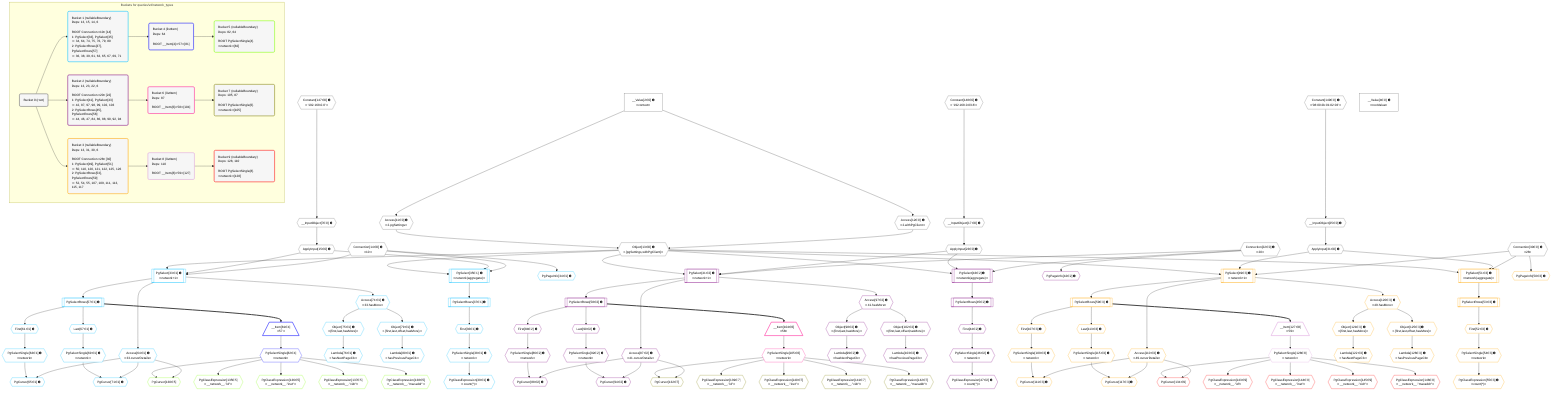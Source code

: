 %%{init: {'themeVariables': { 'fontSize': '12px'}}}%%
graph TD
    classDef path fill:#eee,stroke:#000,color:#000
    classDef plan fill:#fff,stroke-width:1px,color:#000
    classDef itemplan fill:#fff,stroke-width:2px,color:#000
    classDef unbatchedplan fill:#dff,stroke-width:1px,color:#000
    classDef sideeffectplan fill:#fcc,stroke-width:2px,color:#000
    classDef bucket fill:#f6f6f6,color:#000,stroke-width:2px,text-align:left

    subgraph "Buckets for queries/v4/network_types"
    Bucket0("Bucket 0 (root)"):::bucket
    Bucket1("Bucket 1 (nullableBoundary)<br />Deps: 13, 15, 14, 6<br /><br />ROOT Connectionᐸ10ᐳ[14]<br />1: PgSelect[33], PgSelect[35]<br />ᐳ: 34, 64, 74, 75, 76, 79, 80<br />2: PgSelectRows[37], PgSelectRows[57]<br />ᐳ: 36, 38, 39, 61, 63, 65, 67, 69, 71"):::bucket
    Bucket2("Bucket 2 (nullableBoundary)<br />Deps: 13, 23, 22, 6<br /><br />ROOT Connectionᐸ20ᐳ[22]<br />1: PgSelect[41], PgSelect[43]<br />ᐳ: 42, 87, 97, 98, 99, 102, 103<br />2: PgSelectRows[45], PgSelectRows[58]<br />ᐳ: 44, 46, 47, 84, 86, 88, 90, 92, 94"):::bucket
    Bucket3("Bucket 3 (nullableBoundary)<br />Deps: 13, 31, 30, 6<br /><br />ROOT Connectionᐸ28ᐳ[30]<br />1: PgSelect[49], PgSelect[51]<br />ᐳ: 50, 110, 120, 121, 122, 125, 126<br />2: PgSelectRows[53], PgSelectRows[59]<br />ᐳ: 52, 54, 55, 107, 109, 111, 113, 115, 117"):::bucket
    Bucket4("Bucket 4 (listItem)<br />Deps: 64<br /><br />ROOT __Item{4}ᐸ57ᐳ[81]"):::bucket
    Bucket5("Bucket 5 (nullableBoundary)<br />Deps: 82, 64<br /><br />ROOT PgSelectSingle{4}ᐸnetworkᐳ[82]"):::bucket
    Bucket6("Bucket 6 (listItem)<br />Deps: 87<br /><br />ROOT __Item{6}ᐸ58ᐳ[104]"):::bucket
    Bucket7("Bucket 7 (nullableBoundary)<br />Deps: 105, 87<br /><br />ROOT PgSelectSingle{6}ᐸnetworkᐳ[105]"):::bucket
    Bucket8("Bucket 8 (listItem)<br />Deps: 110<br /><br />ROOT __Item{8}ᐸ59ᐳ[127]"):::bucket
    Bucket9("Bucket 9 (nullableBoundary)<br />Deps: 128, 110<br /><br />ROOT PgSelectSingle{8}ᐸnetworkᐳ[128]"):::bucket
    end
    Bucket0 --> Bucket1 & Bucket2 & Bucket3
    Bucket1 --> Bucket4
    Bucket2 --> Bucket6
    Bucket3 --> Bucket8
    Bucket4 --> Bucket5
    Bucket6 --> Bucket7
    Bucket8 --> Bucket9

    %% plan dependencies
    __InputObject7{{"__InputObject[7∈0] ➊"}}:::plan
    Constant147{{"Constant[147∈0] ➊<br />ᐸ'192.168.0.0'ᐳ"}}:::plan
    Constant147 --> __InputObject7
    Object13{{"Object[13∈0] ➊<br />ᐸ{pgSettings,withPgClient}ᐳ"}}:::plan
    Access11{{"Access[11∈0] ➊<br />ᐸ2.pgSettingsᐳ"}}:::plan
    Access12{{"Access[12∈0] ➊<br />ᐸ2.withPgClientᐳ"}}:::plan
    Access11 & Access12 --> Object13
    __InputObject17{{"__InputObject[17∈0] ➊"}}:::plan
    Constant148{{"Constant[148∈0] ➊<br />ᐸ'192.168.0.0/16'ᐳ"}}:::plan
    Constant148 --> __InputObject17
    __InputObject25{{"__InputObject[25∈0] ➊"}}:::plan
    Constant149{{"Constant[149∈0] ➊<br />ᐸ'08:00:2b:01:02:03'ᐳ"}}:::plan
    Constant149 --> __InputObject25
    __Value2["__Value[2∈0] ➊<br />ᐸcontextᐳ"]:::plan
    __Value2 --> Access11
    __Value2 --> Access12
    ApplyInput15{{"ApplyInput[15∈0] ➊"}}:::plan
    __InputObject7 --> ApplyInput15
    ApplyInput23{{"ApplyInput[23∈0] ➊"}}:::plan
    __InputObject17 --> ApplyInput23
    ApplyInput31{{"ApplyInput[31∈0] ➊"}}:::plan
    __InputObject25 --> ApplyInput31
    __Value4["__Value[4∈0] ➊<br />ᐸrootValueᐳ"]:::plan
    Connection14{{"Connection[14∈0] ➊<br />ᐸ10ᐳ"}}:::plan
    Connection22{{"Connection[22∈0] ➊<br />ᐸ20ᐳ"}}:::plan
    Connection30{{"Connection[30∈0] ➊<br />ᐸ28ᐳ"}}:::plan
    Object79{{"Object[79∈1] ➊<br />ᐸ{first,last,offset,hasMore}ᐳ"}}:::plan
    Access74{{"Access[74∈1] ➊<br />ᐸ33.hasMoreᐳ"}}:::plan
    Access74 --> Object79
    PgSelect33[["PgSelect[33∈1] ➊<br />ᐸnetwork+1ᐳ"]]:::plan
    Object13 & ApplyInput15 & Connection14 --> PgSelect33
    PgSelect35[["PgSelect[35∈1] ➊<br />ᐸnetwork(aggregate)ᐳ"]]:::plan
    Object13 & ApplyInput15 & Connection14 --> PgSelect35
    Object75{{"Object[75∈1] ➊<br />ᐸ{first,last,hasMore}ᐳ"}}:::plan
    Access74 --> Object75
    PgCursor65{{"PgCursor[65∈1] ➊"}}:::plan
    PgSelectSingle63{{"PgSelectSingle[63∈1] ➊<br />ᐸnetworkᐳ"}}:::plan
    Access64{{"Access[64∈1] ➊<br />ᐸ33.cursorDetailsᐳ"}}:::plan
    PgSelectSingle63 & Access64 --> PgCursor65
    PgCursor71{{"PgCursor[71∈1] ➊"}}:::plan
    PgSelectSingle69{{"PgSelectSingle[69∈1] ➊<br />ᐸnetworkᐳ"}}:::plan
    PgSelectSingle69 & Access64 --> PgCursor71
    PgPageInfo34{{"PgPageInfo[34∈1] ➊"}}:::plan
    Connection14 --> PgPageInfo34
    First36{{"First[36∈1] ➊"}}:::plan
    PgSelectRows37[["PgSelectRows[37∈1] ➊"]]:::plan
    PgSelectRows37 --> First36
    PgSelect35 --> PgSelectRows37
    PgSelectSingle38{{"PgSelectSingle[38∈1] ➊<br />ᐸnetworkᐳ"}}:::plan
    First36 --> PgSelectSingle38
    PgClassExpression39{{"PgClassExpression[39∈1] ➊<br />ᐸcount(*)ᐳ"}}:::plan
    PgSelectSingle38 --> PgClassExpression39
    PgSelectRows57[["PgSelectRows[57∈1] ➊"]]:::plan
    PgSelect33 --> PgSelectRows57
    First61{{"First[61∈1] ➊"}}:::plan
    PgSelectRows57 --> First61
    First61 --> PgSelectSingle63
    PgSelect33 --> Access64
    Last67{{"Last[67∈1] ➊"}}:::plan
    PgSelectRows57 --> Last67
    Last67 --> PgSelectSingle69
    PgSelect33 --> Access74
    Lambda76{{"Lambda[76∈1] ➊<br />ᐸhasNextPageCbᐳ"}}:::plan
    Object75 --> Lambda76
    Lambda80{{"Lambda[80∈1] ➊<br />ᐸhasPreviousPageCbᐳ"}}:::plan
    Object79 --> Lambda80
    __Item81[/"__Item[81∈4]<br />ᐸ57ᐳ"\]:::itemplan
    PgSelectRows57 ==> __Item81
    PgSelectSingle82{{"PgSelectSingle[82∈4]<br />ᐸnetworkᐳ"}}:::plan
    __Item81 --> PgSelectSingle82
    PgCursor130{{"PgCursor[130∈5]"}}:::plan
    PgSelectSingle82 & Access64 --> PgCursor130
    PgClassExpression135{{"PgClassExpression[135∈5]<br />ᐸ__network__.”id”ᐳ"}}:::plan
    PgSelectSingle82 --> PgClassExpression135
    PgClassExpression136{{"PgClassExpression[136∈5]<br />ᐸ__network__.”inet”ᐳ"}}:::plan
    PgSelectSingle82 --> PgClassExpression136
    PgClassExpression137{{"PgClassExpression[137∈5]<br />ᐸ__network__.”cidr”ᐳ"}}:::plan
    PgSelectSingle82 --> PgClassExpression137
    PgClassExpression138{{"PgClassExpression[138∈5]<br />ᐸ__network__.”macaddr”ᐳ"}}:::plan
    PgSelectSingle82 --> PgClassExpression138
    Object102{{"Object[102∈2] ➊<br />ᐸ{first,last,offset,hasMore}ᐳ"}}:::plan
    Access97{{"Access[97∈2] ➊<br />ᐸ41.hasMoreᐳ"}}:::plan
    Access97 --> Object102
    PgSelect41[["PgSelect[41∈2] ➊<br />ᐸnetwork+1ᐳ"]]:::plan
    Object13 & ApplyInput23 & Connection22 --> PgSelect41
    PgSelect43[["PgSelect[43∈2] ➊<br />ᐸnetwork(aggregate)ᐳ"]]:::plan
    Object13 & ApplyInput23 & Connection22 --> PgSelect43
    Object98{{"Object[98∈2] ➊<br />ᐸ{first,last,hasMore}ᐳ"}}:::plan
    Access97 --> Object98
    PgCursor88{{"PgCursor[88∈2] ➊"}}:::plan
    PgSelectSingle86{{"PgSelectSingle[86∈2] ➊<br />ᐸnetworkᐳ"}}:::plan
    Access87{{"Access[87∈2] ➊<br />ᐸ41.cursorDetailsᐳ"}}:::plan
    PgSelectSingle86 & Access87 --> PgCursor88
    PgCursor94{{"PgCursor[94∈2] ➊"}}:::plan
    PgSelectSingle92{{"PgSelectSingle[92∈2] ➊<br />ᐸnetworkᐳ"}}:::plan
    PgSelectSingle92 & Access87 --> PgCursor94
    PgPageInfo42{{"PgPageInfo[42∈2] ➊"}}:::plan
    Connection22 --> PgPageInfo42
    First44{{"First[44∈2] ➊"}}:::plan
    PgSelectRows45[["PgSelectRows[45∈2] ➊"]]:::plan
    PgSelectRows45 --> First44
    PgSelect43 --> PgSelectRows45
    PgSelectSingle46{{"PgSelectSingle[46∈2] ➊<br />ᐸnetworkᐳ"}}:::plan
    First44 --> PgSelectSingle46
    PgClassExpression47{{"PgClassExpression[47∈2] ➊<br />ᐸcount(*)ᐳ"}}:::plan
    PgSelectSingle46 --> PgClassExpression47
    PgSelectRows58[["PgSelectRows[58∈2] ➊"]]:::plan
    PgSelect41 --> PgSelectRows58
    First84{{"First[84∈2] ➊"}}:::plan
    PgSelectRows58 --> First84
    First84 --> PgSelectSingle86
    PgSelect41 --> Access87
    Last90{{"Last[90∈2] ➊"}}:::plan
    PgSelectRows58 --> Last90
    Last90 --> PgSelectSingle92
    PgSelect41 --> Access97
    Lambda99{{"Lambda[99∈2] ➊<br />ᐸhasNextPageCbᐳ"}}:::plan
    Object98 --> Lambda99
    Lambda103{{"Lambda[103∈2] ➊<br />ᐸhasPreviousPageCbᐳ"}}:::plan
    Object102 --> Lambda103
    __Item104[/"__Item[104∈6]<br />ᐸ58ᐳ"\]:::itemplan
    PgSelectRows58 ==> __Item104
    PgSelectSingle105{{"PgSelectSingle[105∈6]<br />ᐸnetworkᐳ"}}:::plan
    __Item104 --> PgSelectSingle105
    PgCursor132{{"PgCursor[132∈7]"}}:::plan
    PgSelectSingle105 & Access87 --> PgCursor132
    PgClassExpression139{{"PgClassExpression[139∈7]<br />ᐸ__network__.”id”ᐳ"}}:::plan
    PgSelectSingle105 --> PgClassExpression139
    PgClassExpression140{{"PgClassExpression[140∈7]<br />ᐸ__network__.”inet”ᐳ"}}:::plan
    PgSelectSingle105 --> PgClassExpression140
    PgClassExpression141{{"PgClassExpression[141∈7]<br />ᐸ__network__.”cidr”ᐳ"}}:::plan
    PgSelectSingle105 --> PgClassExpression141
    PgClassExpression142{{"PgClassExpression[142∈7]<br />ᐸ__network__.”macaddr”ᐳ"}}:::plan
    PgSelectSingle105 --> PgClassExpression142
    Object125{{"Object[125∈3] ➊<br />ᐸ{first,last,offset,hasMore}ᐳ"}}:::plan
    Access120{{"Access[120∈3] ➊<br />ᐸ49.hasMoreᐳ"}}:::plan
    Access120 --> Object125
    PgSelect49[["PgSelect[49∈3] ➊<br />ᐸnetwork+1ᐳ"]]:::plan
    Object13 & ApplyInput31 & Connection30 --> PgSelect49
    PgSelect51[["PgSelect[51∈3] ➊<br />ᐸnetwork(aggregate)ᐳ"]]:::plan
    Object13 & ApplyInput31 & Connection30 --> PgSelect51
    Object121{{"Object[121∈3] ➊<br />ᐸ{first,last,hasMore}ᐳ"}}:::plan
    Access120 --> Object121
    PgCursor111{{"PgCursor[111∈3] ➊"}}:::plan
    PgSelectSingle109{{"PgSelectSingle[109∈3] ➊<br />ᐸnetworkᐳ"}}:::plan
    Access110{{"Access[110∈3] ➊<br />ᐸ49.cursorDetailsᐳ"}}:::plan
    PgSelectSingle109 & Access110 --> PgCursor111
    PgCursor117{{"PgCursor[117∈3] ➊"}}:::plan
    PgSelectSingle115{{"PgSelectSingle[115∈3] ➊<br />ᐸnetworkᐳ"}}:::plan
    PgSelectSingle115 & Access110 --> PgCursor117
    PgPageInfo50{{"PgPageInfo[50∈3] ➊"}}:::plan
    Connection30 --> PgPageInfo50
    First52{{"First[52∈3] ➊"}}:::plan
    PgSelectRows53[["PgSelectRows[53∈3] ➊"]]:::plan
    PgSelectRows53 --> First52
    PgSelect51 --> PgSelectRows53
    PgSelectSingle54{{"PgSelectSingle[54∈3] ➊<br />ᐸnetworkᐳ"}}:::plan
    First52 --> PgSelectSingle54
    PgClassExpression55{{"PgClassExpression[55∈3] ➊<br />ᐸcount(*)ᐳ"}}:::plan
    PgSelectSingle54 --> PgClassExpression55
    PgSelectRows59[["PgSelectRows[59∈3] ➊"]]:::plan
    PgSelect49 --> PgSelectRows59
    First107{{"First[107∈3] ➊"}}:::plan
    PgSelectRows59 --> First107
    First107 --> PgSelectSingle109
    PgSelect49 --> Access110
    Last113{{"Last[113∈3] ➊"}}:::plan
    PgSelectRows59 --> Last113
    Last113 --> PgSelectSingle115
    PgSelect49 --> Access120
    Lambda122{{"Lambda[122∈3] ➊<br />ᐸhasNextPageCbᐳ"}}:::plan
    Object121 --> Lambda122
    Lambda126{{"Lambda[126∈3] ➊<br />ᐸhasPreviousPageCbᐳ"}}:::plan
    Object125 --> Lambda126
    __Item127[/"__Item[127∈8]<br />ᐸ59ᐳ"\]:::itemplan
    PgSelectRows59 ==> __Item127
    PgSelectSingle128{{"PgSelectSingle[128∈8]<br />ᐸnetworkᐳ"}}:::plan
    __Item127 --> PgSelectSingle128
    PgCursor134{{"PgCursor[134∈9]"}}:::plan
    PgSelectSingle128 & Access110 --> PgCursor134
    PgClassExpression143{{"PgClassExpression[143∈9]<br />ᐸ__network__.”id”ᐳ"}}:::plan
    PgSelectSingle128 --> PgClassExpression143
    PgClassExpression144{{"PgClassExpression[144∈9]<br />ᐸ__network__.”inet”ᐳ"}}:::plan
    PgSelectSingle128 --> PgClassExpression144
    PgClassExpression145{{"PgClassExpression[145∈9]<br />ᐸ__network__.”cidr”ᐳ"}}:::plan
    PgSelectSingle128 --> PgClassExpression145
    PgClassExpression146{{"PgClassExpression[146∈9]<br />ᐸ__network__.”macaddr”ᐳ"}}:::plan
    PgSelectSingle128 --> PgClassExpression146

    %% define steps
    classDef bucket0 stroke:#696969
    class Bucket0,__Value2,__Value4,__InputObject7,Access11,Access12,Object13,Connection14,ApplyInput15,__InputObject17,Connection22,ApplyInput23,__InputObject25,Connection30,ApplyInput31,Constant147,Constant148,Constant149 bucket0
    classDef bucket1 stroke:#00bfff
    class Bucket1,PgSelect33,PgPageInfo34,PgSelect35,First36,PgSelectRows37,PgSelectSingle38,PgClassExpression39,PgSelectRows57,First61,PgSelectSingle63,Access64,PgCursor65,Last67,PgSelectSingle69,PgCursor71,Access74,Object75,Lambda76,Object79,Lambda80 bucket1
    classDef bucket2 stroke:#7f007f
    class Bucket2,PgSelect41,PgPageInfo42,PgSelect43,First44,PgSelectRows45,PgSelectSingle46,PgClassExpression47,PgSelectRows58,First84,PgSelectSingle86,Access87,PgCursor88,Last90,PgSelectSingle92,PgCursor94,Access97,Object98,Lambda99,Object102,Lambda103 bucket2
    classDef bucket3 stroke:#ffa500
    class Bucket3,PgSelect49,PgPageInfo50,PgSelect51,First52,PgSelectRows53,PgSelectSingle54,PgClassExpression55,PgSelectRows59,First107,PgSelectSingle109,Access110,PgCursor111,Last113,PgSelectSingle115,PgCursor117,Access120,Object121,Lambda122,Object125,Lambda126 bucket3
    classDef bucket4 stroke:#0000ff
    class Bucket4,__Item81,PgSelectSingle82 bucket4
    classDef bucket5 stroke:#7fff00
    class Bucket5,PgCursor130,PgClassExpression135,PgClassExpression136,PgClassExpression137,PgClassExpression138 bucket5
    classDef bucket6 stroke:#ff1493
    class Bucket6,__Item104,PgSelectSingle105 bucket6
    classDef bucket7 stroke:#808000
    class Bucket7,PgCursor132,PgClassExpression139,PgClassExpression140,PgClassExpression141,PgClassExpression142 bucket7
    classDef bucket8 stroke:#dda0dd
    class Bucket8,__Item127,PgSelectSingle128 bucket8
    classDef bucket9 stroke:#ff0000
    class Bucket9,PgCursor134,PgClassExpression143,PgClassExpression144,PgClassExpression145,PgClassExpression146 bucket9